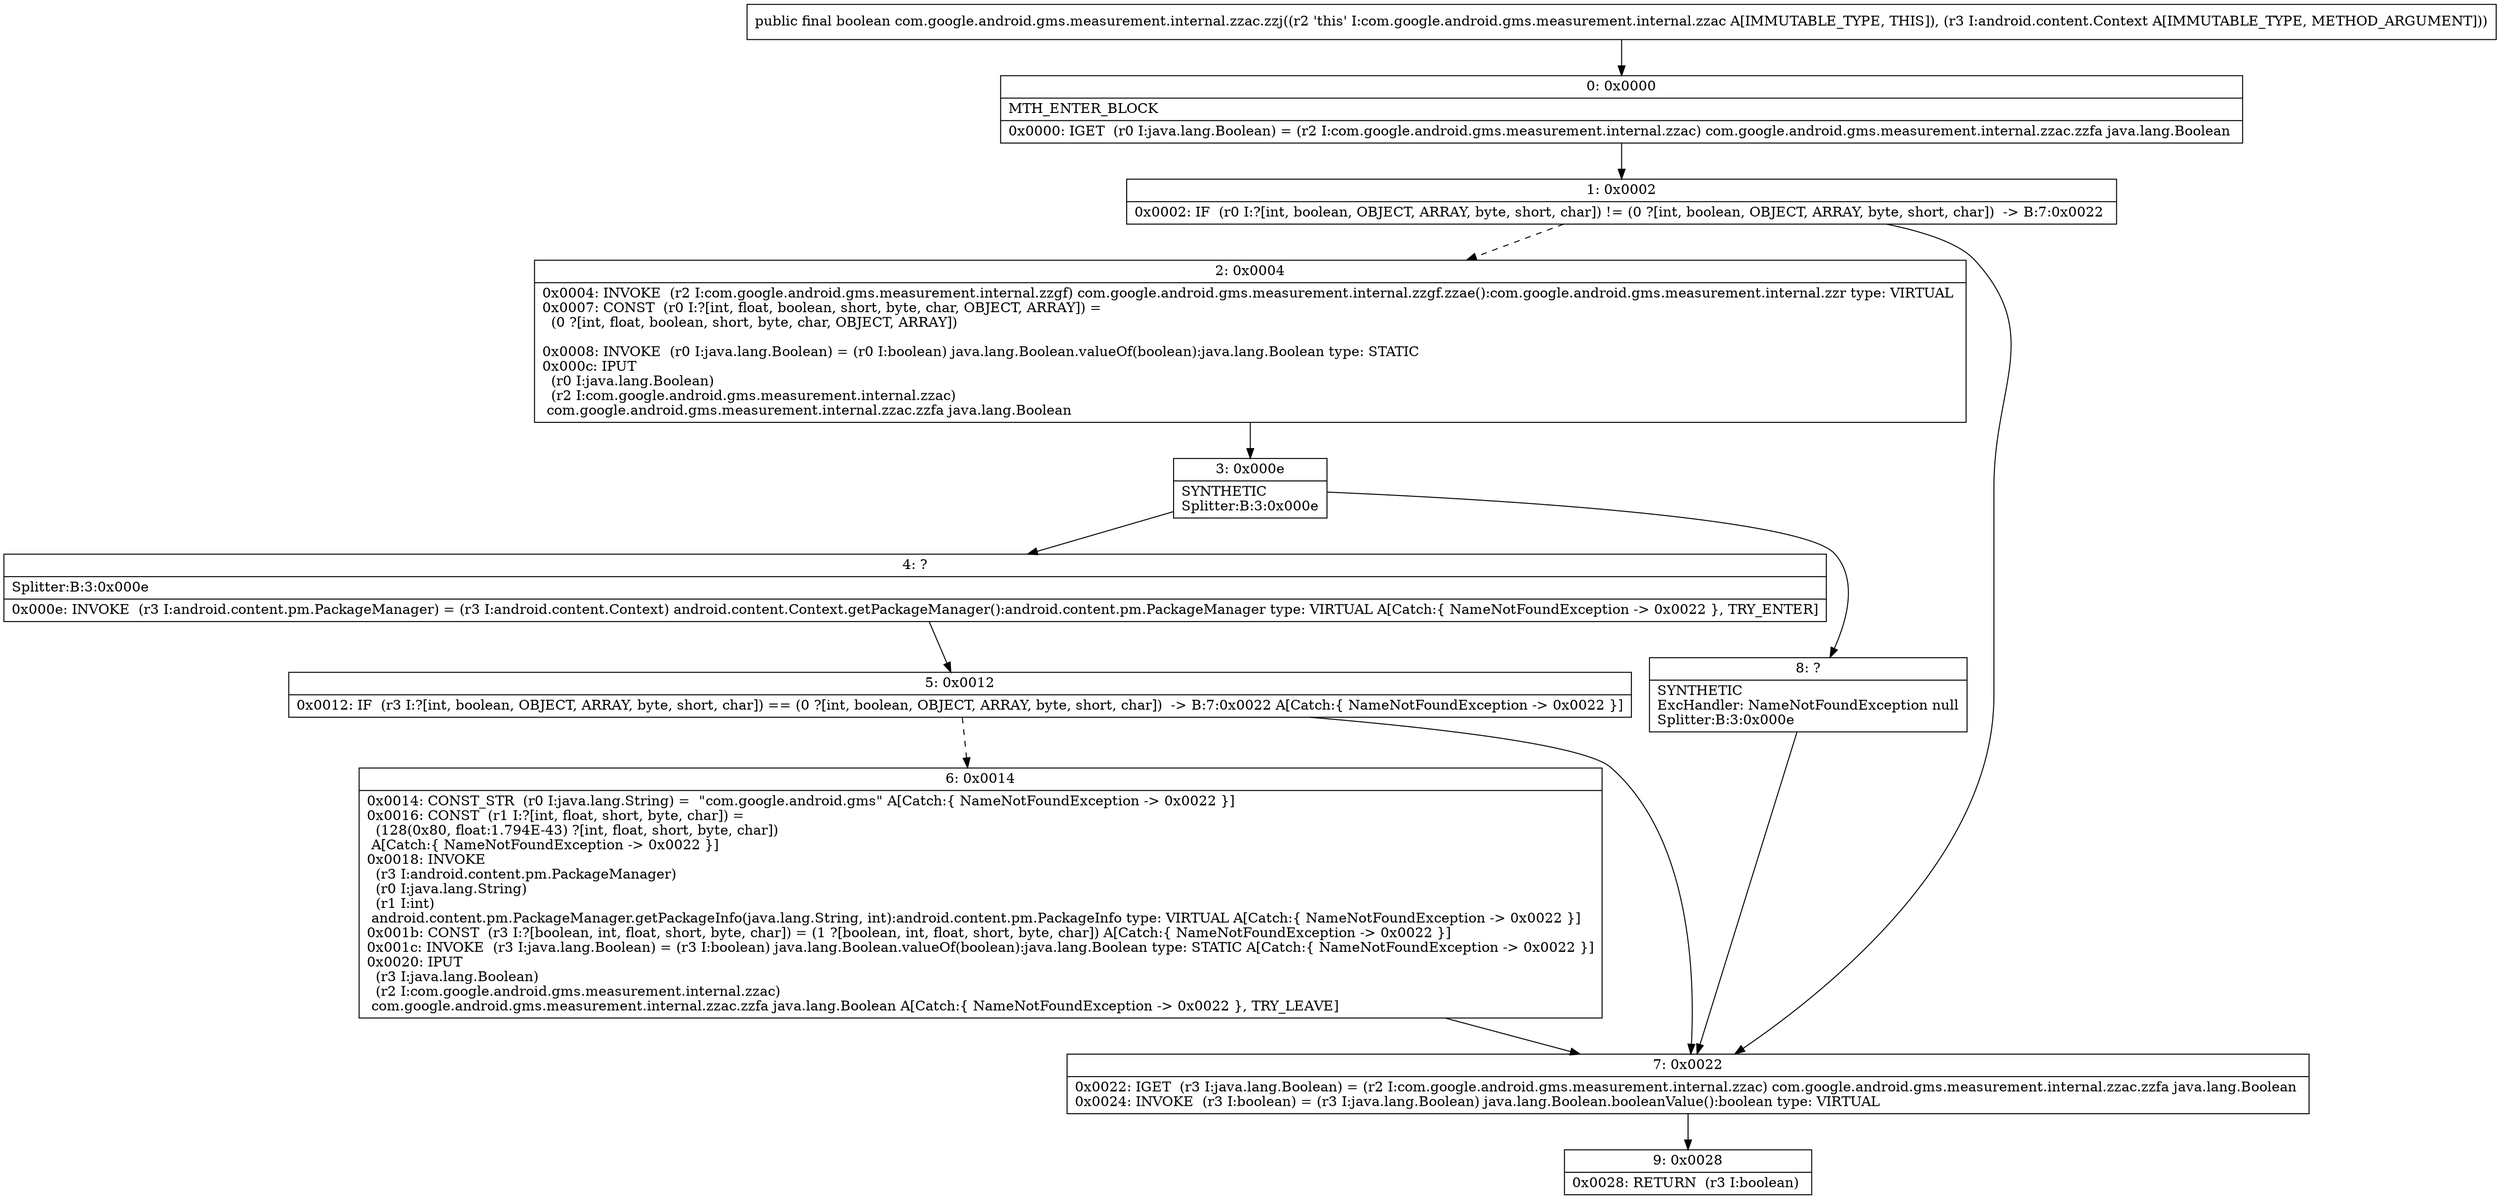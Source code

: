 digraph "CFG forcom.google.android.gms.measurement.internal.zzac.zzj(Landroid\/content\/Context;)Z" {
Node_0 [shape=record,label="{0\:\ 0x0000|MTH_ENTER_BLOCK\l|0x0000: IGET  (r0 I:java.lang.Boolean) = (r2 I:com.google.android.gms.measurement.internal.zzac) com.google.android.gms.measurement.internal.zzac.zzfa java.lang.Boolean \l}"];
Node_1 [shape=record,label="{1\:\ 0x0002|0x0002: IF  (r0 I:?[int, boolean, OBJECT, ARRAY, byte, short, char]) != (0 ?[int, boolean, OBJECT, ARRAY, byte, short, char])  \-\> B:7:0x0022 \l}"];
Node_2 [shape=record,label="{2\:\ 0x0004|0x0004: INVOKE  (r2 I:com.google.android.gms.measurement.internal.zzgf) com.google.android.gms.measurement.internal.zzgf.zzae():com.google.android.gms.measurement.internal.zzr type: VIRTUAL \l0x0007: CONST  (r0 I:?[int, float, boolean, short, byte, char, OBJECT, ARRAY]) = \l  (0 ?[int, float, boolean, short, byte, char, OBJECT, ARRAY])\l \l0x0008: INVOKE  (r0 I:java.lang.Boolean) = (r0 I:boolean) java.lang.Boolean.valueOf(boolean):java.lang.Boolean type: STATIC \l0x000c: IPUT  \l  (r0 I:java.lang.Boolean)\l  (r2 I:com.google.android.gms.measurement.internal.zzac)\l com.google.android.gms.measurement.internal.zzac.zzfa java.lang.Boolean \l}"];
Node_3 [shape=record,label="{3\:\ 0x000e|SYNTHETIC\lSplitter:B:3:0x000e\l}"];
Node_4 [shape=record,label="{4\:\ ?|Splitter:B:3:0x000e\l|0x000e: INVOKE  (r3 I:android.content.pm.PackageManager) = (r3 I:android.content.Context) android.content.Context.getPackageManager():android.content.pm.PackageManager type: VIRTUAL A[Catch:\{ NameNotFoundException \-\> 0x0022 \}, TRY_ENTER]\l}"];
Node_5 [shape=record,label="{5\:\ 0x0012|0x0012: IF  (r3 I:?[int, boolean, OBJECT, ARRAY, byte, short, char]) == (0 ?[int, boolean, OBJECT, ARRAY, byte, short, char])  \-\> B:7:0x0022 A[Catch:\{ NameNotFoundException \-\> 0x0022 \}]\l}"];
Node_6 [shape=record,label="{6\:\ 0x0014|0x0014: CONST_STR  (r0 I:java.lang.String) =  \"com.google.android.gms\" A[Catch:\{ NameNotFoundException \-\> 0x0022 \}]\l0x0016: CONST  (r1 I:?[int, float, short, byte, char]) = \l  (128(0x80, float:1.794E\-43) ?[int, float, short, byte, char])\l A[Catch:\{ NameNotFoundException \-\> 0x0022 \}]\l0x0018: INVOKE  \l  (r3 I:android.content.pm.PackageManager)\l  (r0 I:java.lang.String)\l  (r1 I:int)\l android.content.pm.PackageManager.getPackageInfo(java.lang.String, int):android.content.pm.PackageInfo type: VIRTUAL A[Catch:\{ NameNotFoundException \-\> 0x0022 \}]\l0x001b: CONST  (r3 I:?[boolean, int, float, short, byte, char]) = (1 ?[boolean, int, float, short, byte, char]) A[Catch:\{ NameNotFoundException \-\> 0x0022 \}]\l0x001c: INVOKE  (r3 I:java.lang.Boolean) = (r3 I:boolean) java.lang.Boolean.valueOf(boolean):java.lang.Boolean type: STATIC A[Catch:\{ NameNotFoundException \-\> 0x0022 \}]\l0x0020: IPUT  \l  (r3 I:java.lang.Boolean)\l  (r2 I:com.google.android.gms.measurement.internal.zzac)\l com.google.android.gms.measurement.internal.zzac.zzfa java.lang.Boolean A[Catch:\{ NameNotFoundException \-\> 0x0022 \}, TRY_LEAVE]\l}"];
Node_7 [shape=record,label="{7\:\ 0x0022|0x0022: IGET  (r3 I:java.lang.Boolean) = (r2 I:com.google.android.gms.measurement.internal.zzac) com.google.android.gms.measurement.internal.zzac.zzfa java.lang.Boolean \l0x0024: INVOKE  (r3 I:boolean) = (r3 I:java.lang.Boolean) java.lang.Boolean.booleanValue():boolean type: VIRTUAL \l}"];
Node_8 [shape=record,label="{8\:\ ?|SYNTHETIC\lExcHandler: NameNotFoundException null\lSplitter:B:3:0x000e\l}"];
Node_9 [shape=record,label="{9\:\ 0x0028|0x0028: RETURN  (r3 I:boolean) \l}"];
MethodNode[shape=record,label="{public final boolean com.google.android.gms.measurement.internal.zzac.zzj((r2 'this' I:com.google.android.gms.measurement.internal.zzac A[IMMUTABLE_TYPE, THIS]), (r3 I:android.content.Context A[IMMUTABLE_TYPE, METHOD_ARGUMENT])) }"];
MethodNode -> Node_0;
Node_0 -> Node_1;
Node_1 -> Node_2[style=dashed];
Node_1 -> Node_7;
Node_2 -> Node_3;
Node_3 -> Node_4;
Node_3 -> Node_8;
Node_4 -> Node_5;
Node_5 -> Node_6[style=dashed];
Node_5 -> Node_7;
Node_6 -> Node_7;
Node_7 -> Node_9;
Node_8 -> Node_7;
}

